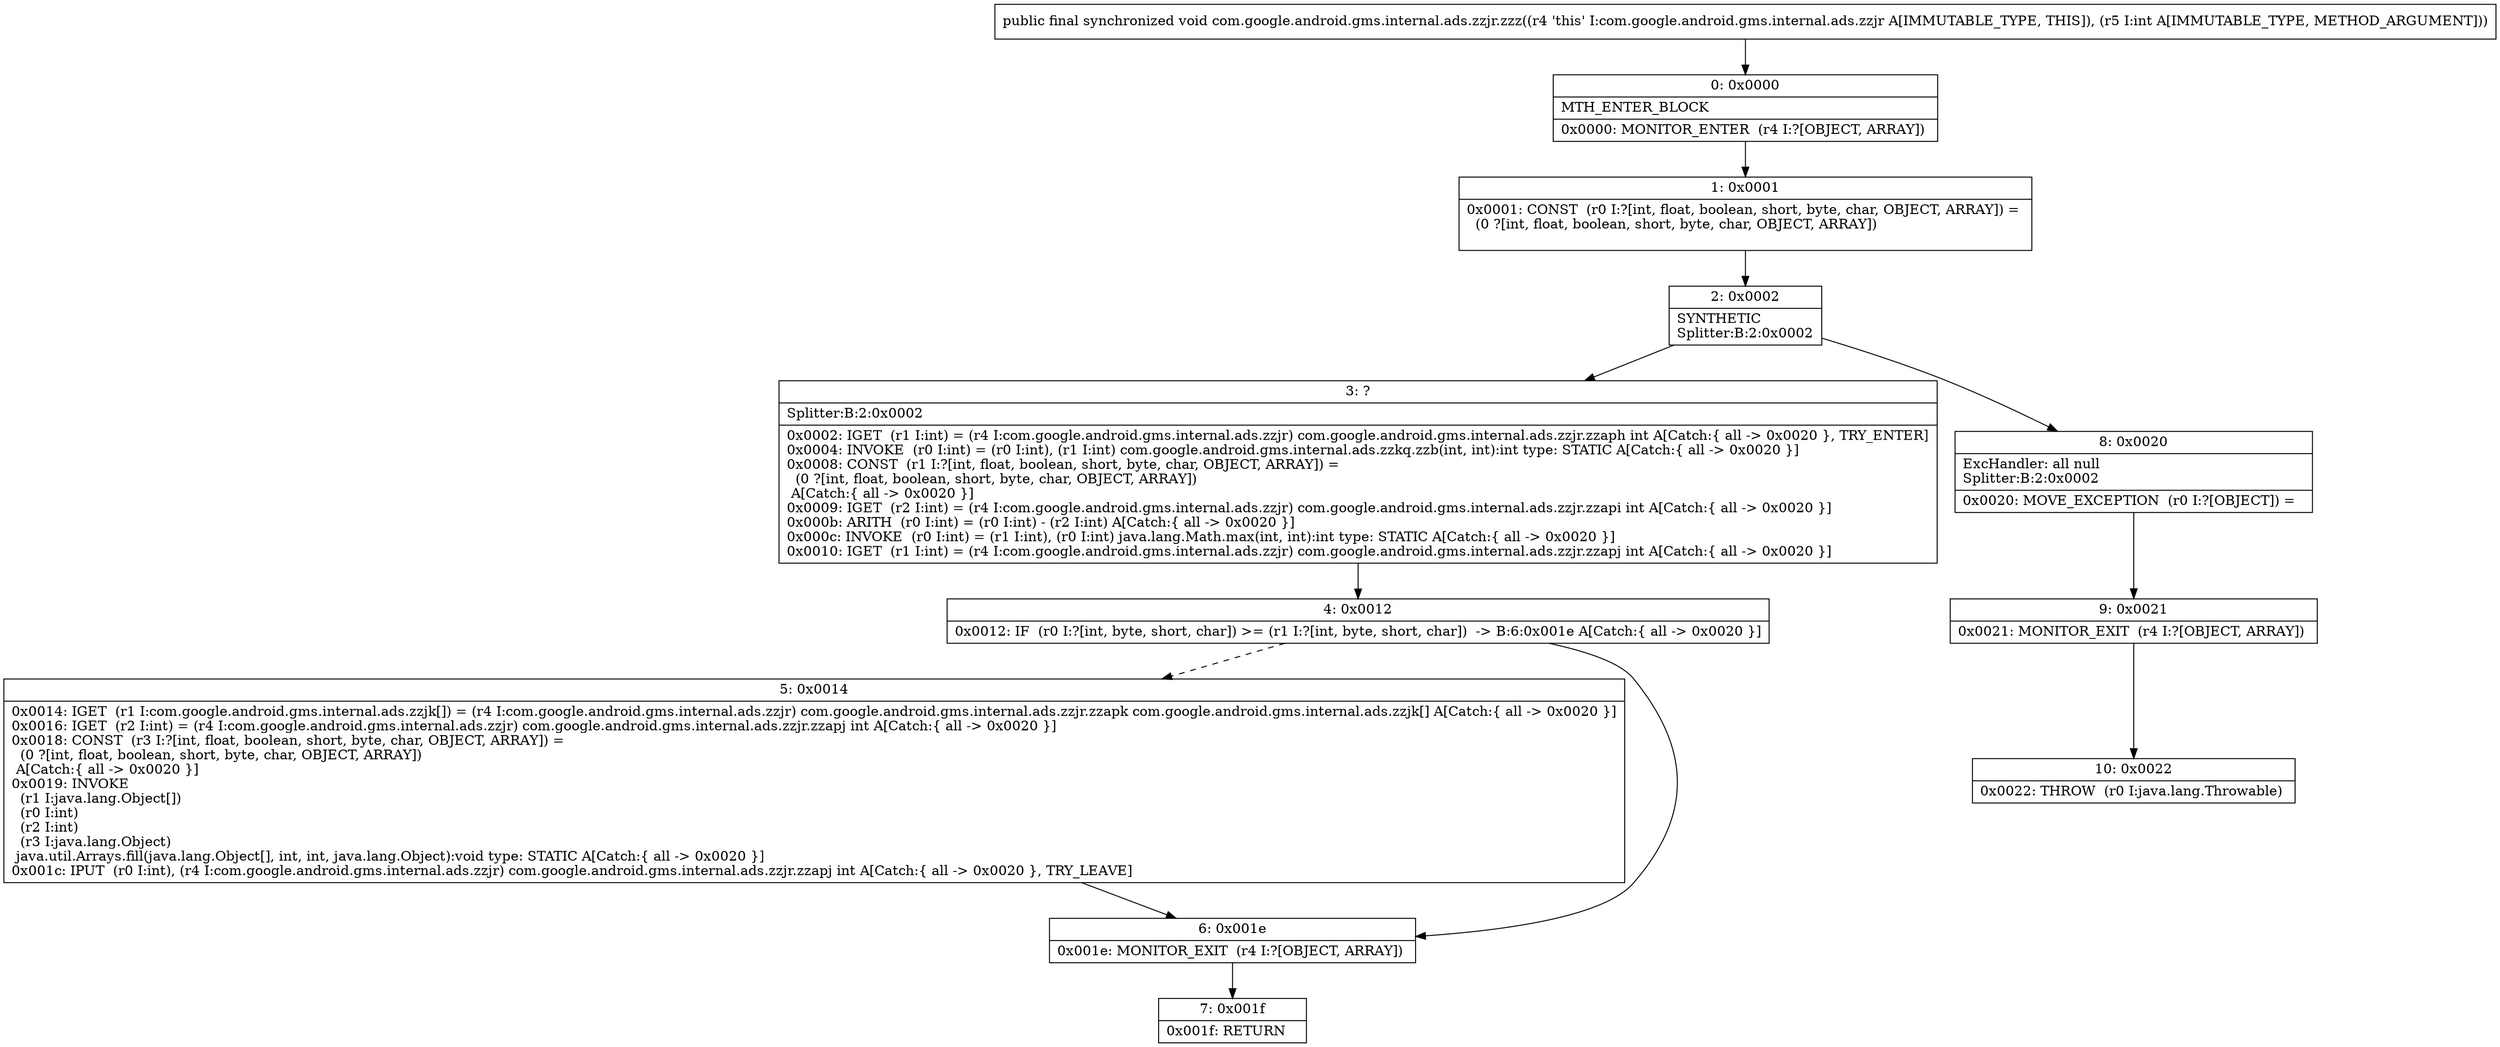 digraph "CFG forcom.google.android.gms.internal.ads.zzjr.zzz(I)V" {
Node_0 [shape=record,label="{0\:\ 0x0000|MTH_ENTER_BLOCK\l|0x0000: MONITOR_ENTER  (r4 I:?[OBJECT, ARRAY]) \l}"];
Node_1 [shape=record,label="{1\:\ 0x0001|0x0001: CONST  (r0 I:?[int, float, boolean, short, byte, char, OBJECT, ARRAY]) = \l  (0 ?[int, float, boolean, short, byte, char, OBJECT, ARRAY])\l \l}"];
Node_2 [shape=record,label="{2\:\ 0x0002|SYNTHETIC\lSplitter:B:2:0x0002\l}"];
Node_3 [shape=record,label="{3\:\ ?|Splitter:B:2:0x0002\l|0x0002: IGET  (r1 I:int) = (r4 I:com.google.android.gms.internal.ads.zzjr) com.google.android.gms.internal.ads.zzjr.zzaph int A[Catch:\{ all \-\> 0x0020 \}, TRY_ENTER]\l0x0004: INVOKE  (r0 I:int) = (r0 I:int), (r1 I:int) com.google.android.gms.internal.ads.zzkq.zzb(int, int):int type: STATIC A[Catch:\{ all \-\> 0x0020 \}]\l0x0008: CONST  (r1 I:?[int, float, boolean, short, byte, char, OBJECT, ARRAY]) = \l  (0 ?[int, float, boolean, short, byte, char, OBJECT, ARRAY])\l A[Catch:\{ all \-\> 0x0020 \}]\l0x0009: IGET  (r2 I:int) = (r4 I:com.google.android.gms.internal.ads.zzjr) com.google.android.gms.internal.ads.zzjr.zzapi int A[Catch:\{ all \-\> 0x0020 \}]\l0x000b: ARITH  (r0 I:int) = (r0 I:int) \- (r2 I:int) A[Catch:\{ all \-\> 0x0020 \}]\l0x000c: INVOKE  (r0 I:int) = (r1 I:int), (r0 I:int) java.lang.Math.max(int, int):int type: STATIC A[Catch:\{ all \-\> 0x0020 \}]\l0x0010: IGET  (r1 I:int) = (r4 I:com.google.android.gms.internal.ads.zzjr) com.google.android.gms.internal.ads.zzjr.zzapj int A[Catch:\{ all \-\> 0x0020 \}]\l}"];
Node_4 [shape=record,label="{4\:\ 0x0012|0x0012: IF  (r0 I:?[int, byte, short, char]) \>= (r1 I:?[int, byte, short, char])  \-\> B:6:0x001e A[Catch:\{ all \-\> 0x0020 \}]\l}"];
Node_5 [shape=record,label="{5\:\ 0x0014|0x0014: IGET  (r1 I:com.google.android.gms.internal.ads.zzjk[]) = (r4 I:com.google.android.gms.internal.ads.zzjr) com.google.android.gms.internal.ads.zzjr.zzapk com.google.android.gms.internal.ads.zzjk[] A[Catch:\{ all \-\> 0x0020 \}]\l0x0016: IGET  (r2 I:int) = (r4 I:com.google.android.gms.internal.ads.zzjr) com.google.android.gms.internal.ads.zzjr.zzapj int A[Catch:\{ all \-\> 0x0020 \}]\l0x0018: CONST  (r3 I:?[int, float, boolean, short, byte, char, OBJECT, ARRAY]) = \l  (0 ?[int, float, boolean, short, byte, char, OBJECT, ARRAY])\l A[Catch:\{ all \-\> 0x0020 \}]\l0x0019: INVOKE  \l  (r1 I:java.lang.Object[])\l  (r0 I:int)\l  (r2 I:int)\l  (r3 I:java.lang.Object)\l java.util.Arrays.fill(java.lang.Object[], int, int, java.lang.Object):void type: STATIC A[Catch:\{ all \-\> 0x0020 \}]\l0x001c: IPUT  (r0 I:int), (r4 I:com.google.android.gms.internal.ads.zzjr) com.google.android.gms.internal.ads.zzjr.zzapj int A[Catch:\{ all \-\> 0x0020 \}, TRY_LEAVE]\l}"];
Node_6 [shape=record,label="{6\:\ 0x001e|0x001e: MONITOR_EXIT  (r4 I:?[OBJECT, ARRAY]) \l}"];
Node_7 [shape=record,label="{7\:\ 0x001f|0x001f: RETURN   \l}"];
Node_8 [shape=record,label="{8\:\ 0x0020|ExcHandler: all null\lSplitter:B:2:0x0002\l|0x0020: MOVE_EXCEPTION  (r0 I:?[OBJECT]) =  \l}"];
Node_9 [shape=record,label="{9\:\ 0x0021|0x0021: MONITOR_EXIT  (r4 I:?[OBJECT, ARRAY]) \l}"];
Node_10 [shape=record,label="{10\:\ 0x0022|0x0022: THROW  (r0 I:java.lang.Throwable) \l}"];
MethodNode[shape=record,label="{public final synchronized void com.google.android.gms.internal.ads.zzjr.zzz((r4 'this' I:com.google.android.gms.internal.ads.zzjr A[IMMUTABLE_TYPE, THIS]), (r5 I:int A[IMMUTABLE_TYPE, METHOD_ARGUMENT])) }"];
MethodNode -> Node_0;
Node_0 -> Node_1;
Node_1 -> Node_2;
Node_2 -> Node_3;
Node_2 -> Node_8;
Node_3 -> Node_4;
Node_4 -> Node_5[style=dashed];
Node_4 -> Node_6;
Node_5 -> Node_6;
Node_6 -> Node_7;
Node_8 -> Node_9;
Node_9 -> Node_10;
}

